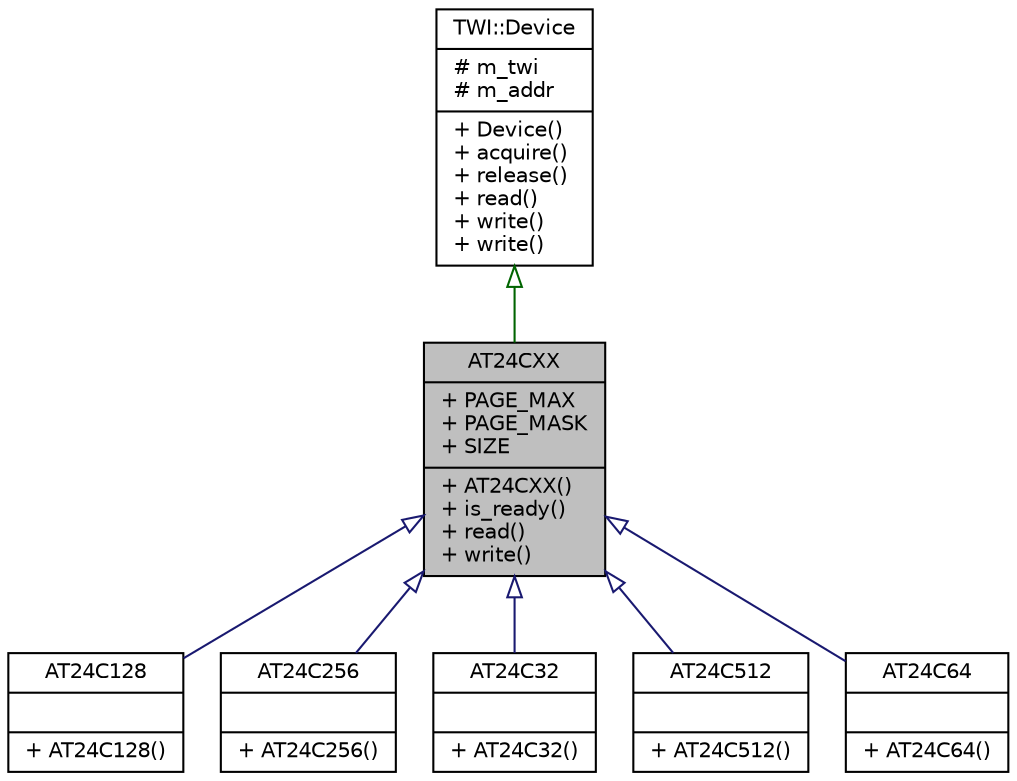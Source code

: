 digraph "AT24CXX"
{
  edge [fontname="Helvetica",fontsize="10",labelfontname="Helvetica",labelfontsize="10"];
  node [fontname="Helvetica",fontsize="10",shape=record];
  Node1 [label="{AT24CXX\n|+ PAGE_MAX\l+ PAGE_MASK\l+ SIZE\l|+ AT24CXX()\l+ is_ready()\l+ read()\l+ write()\l}",height=0.2,width=0.4,color="black", fillcolor="grey75", style="filled", fontcolor="black"];
  Node2 -> Node1 [dir="back",color="darkgreen",fontsize="10",style="solid",arrowtail="onormal",fontname="Helvetica"];
  Node2 [label="{TWI::Device\n|# m_twi\l# m_addr\l|+ Device()\l+ acquire()\l+ release()\l+ read()\l+ write()\l+ write()\l}",height=0.2,width=0.4,color="black", fillcolor="white", style="filled",URL="$d4/d2d/classTWI_1_1Device.html"];
  Node1 -> Node3 [dir="back",color="midnightblue",fontsize="10",style="solid",arrowtail="onormal",fontname="Helvetica"];
  Node3 [label="{AT24C128\n||+ AT24C128()\l}",height=0.2,width=0.4,color="black", fillcolor="white", style="filled",URL="$dd/ded/classAT24C128.html"];
  Node1 -> Node4 [dir="back",color="midnightblue",fontsize="10",style="solid",arrowtail="onormal",fontname="Helvetica"];
  Node4 [label="{AT24C256\n||+ AT24C256()\l}",height=0.2,width=0.4,color="black", fillcolor="white", style="filled",URL="$de/df6/classAT24C256.html"];
  Node1 -> Node5 [dir="back",color="midnightblue",fontsize="10",style="solid",arrowtail="onormal",fontname="Helvetica"];
  Node5 [label="{AT24C32\n||+ AT24C32()\l}",height=0.2,width=0.4,color="black", fillcolor="white", style="filled",URL="$d3/dc8/classAT24C32.html"];
  Node1 -> Node6 [dir="back",color="midnightblue",fontsize="10",style="solid",arrowtail="onormal",fontname="Helvetica"];
  Node6 [label="{AT24C512\n||+ AT24C512()\l}",height=0.2,width=0.4,color="black", fillcolor="white", style="filled",URL="$de/dec/classAT24C512.html"];
  Node1 -> Node7 [dir="back",color="midnightblue",fontsize="10",style="solid",arrowtail="onormal",fontname="Helvetica"];
  Node7 [label="{AT24C64\n||+ AT24C64()\l}",height=0.2,width=0.4,color="black", fillcolor="white", style="filled",URL="$df/d74/classAT24C64.html"];
}
